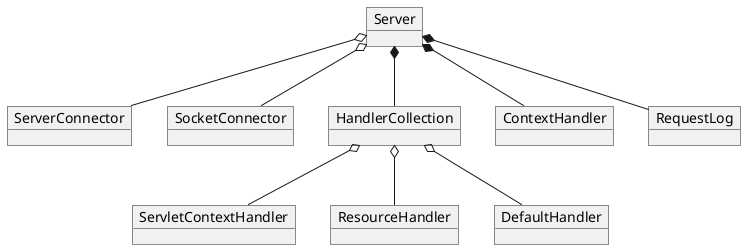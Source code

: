 @startuml
object Server
object ServerConnector
object SocketConnector
object ServletContextHandler
object ResourceHandler
object HandlerCollection
object DefaultHandler
object ContextHandler
object RequestLog

Server *-- ContextHandler
Server o-- SocketConnector
Server o-- ServerConnector
Server *-- HandlerCollection
Server *-- RequestLog
HandlerCollection o-- ResourceHandler
HandlerCollection o-- ServletContextHandler
HandlerCollection o-- DefaultHandler

@enduml
